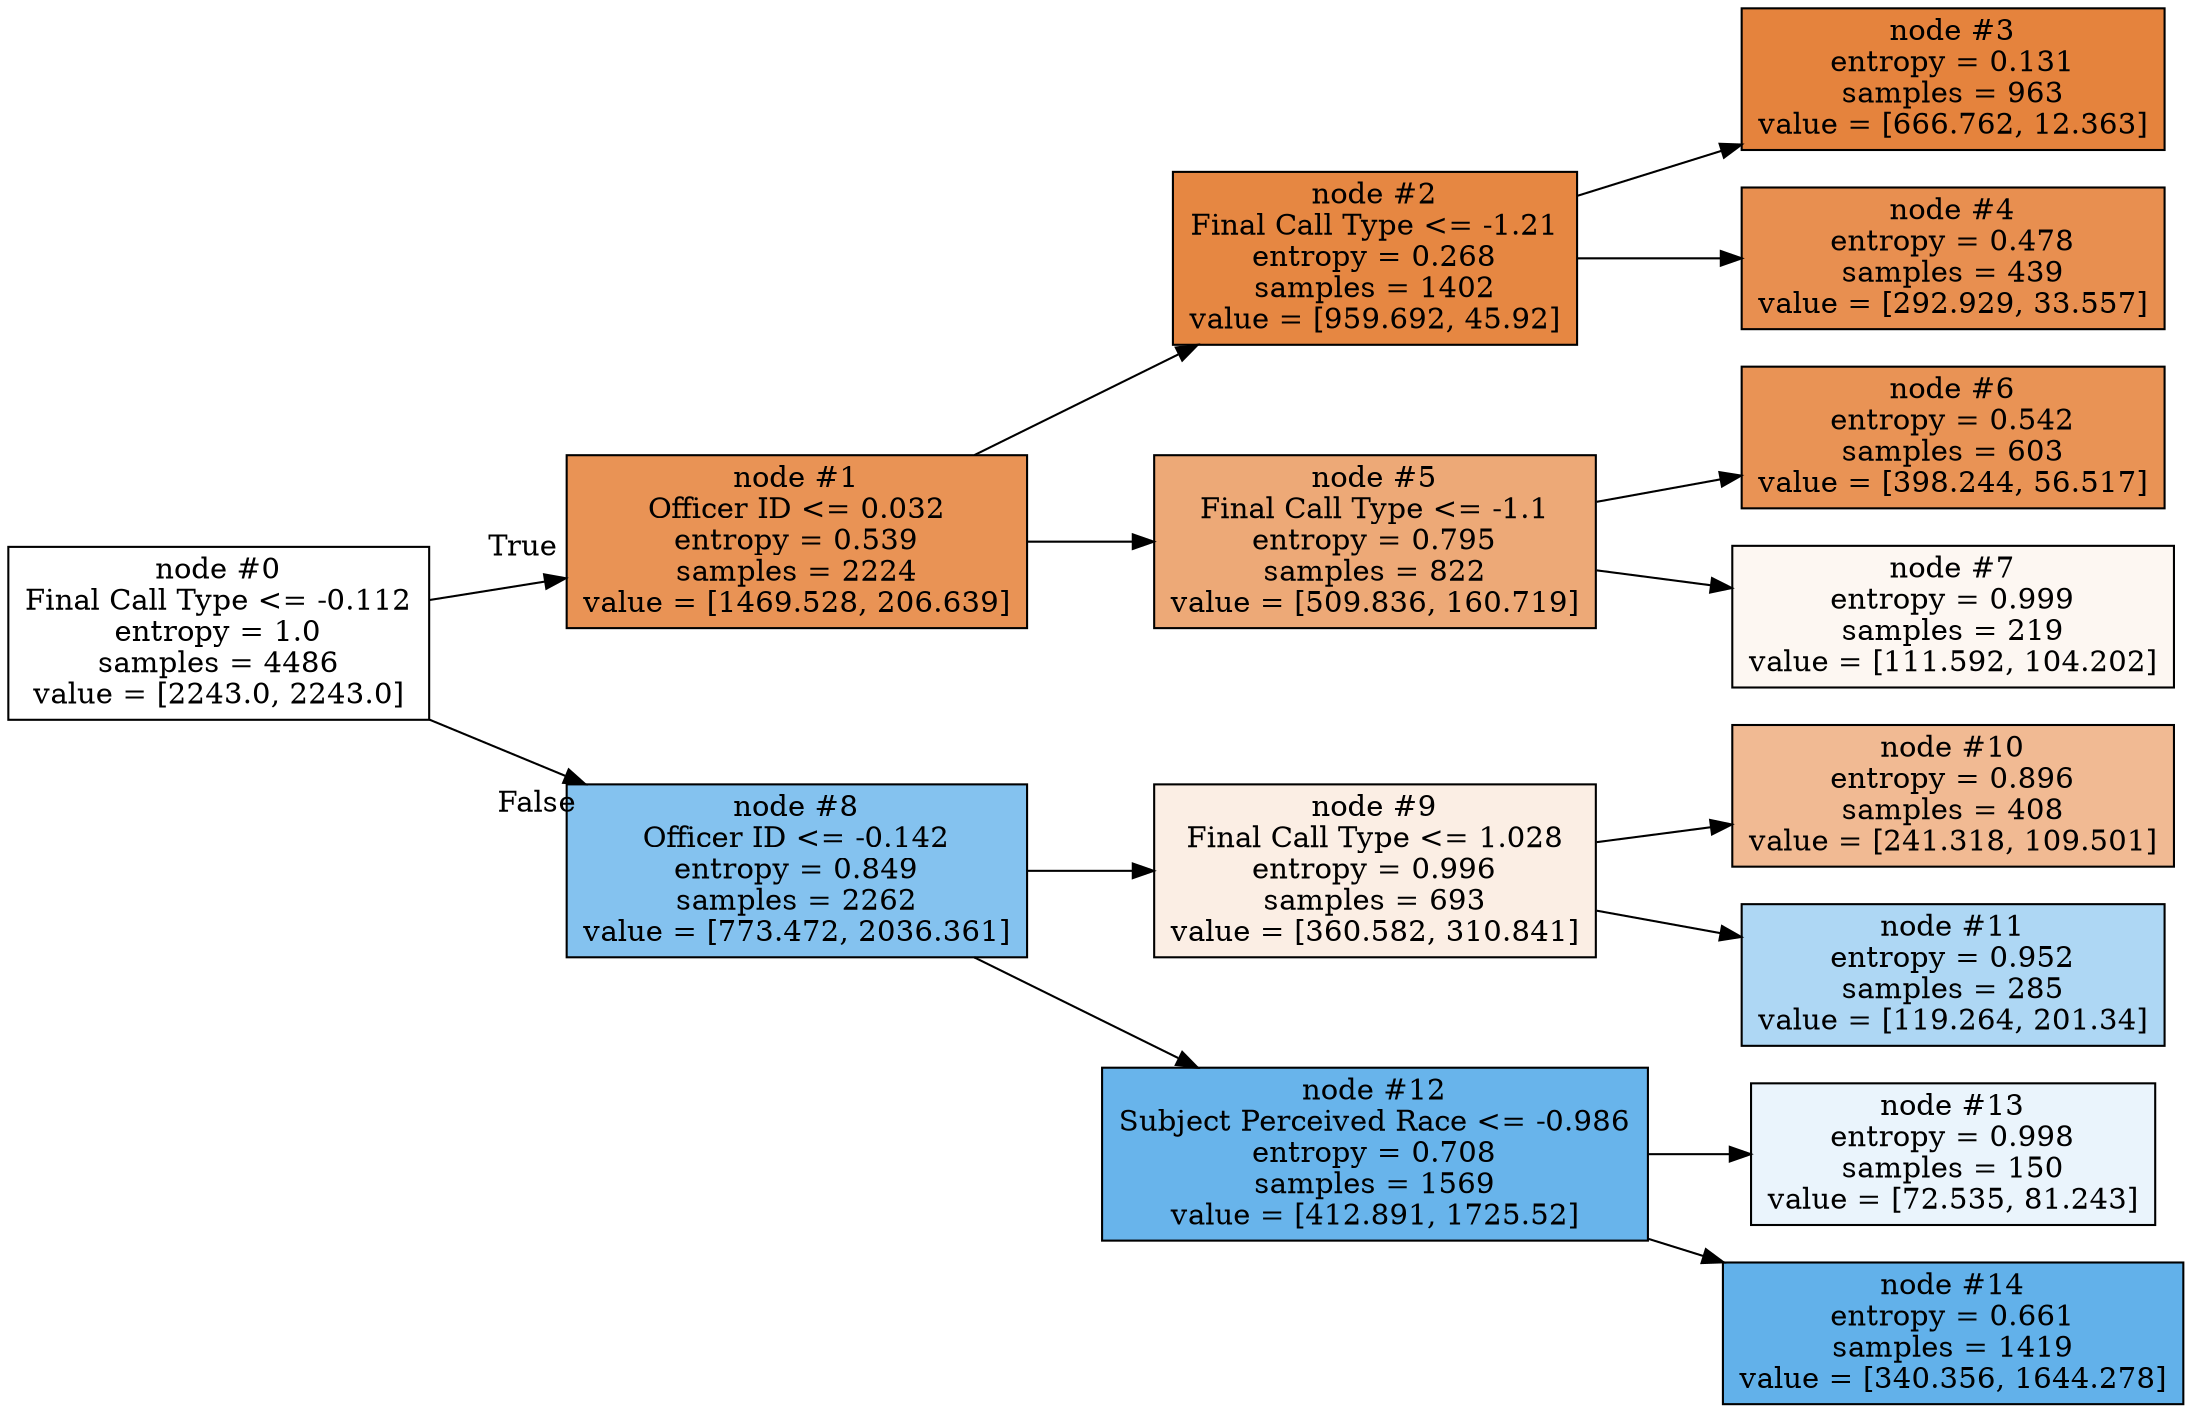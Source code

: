 digraph Tree {
node [shape=box, style="filled", color="black"] ;
graph [ranksep=equally, splines=polyline] ;
rankdir=LR ;
0 [label="node #0\nFinal Call Type <= -0.112\nentropy = 1.0\nsamples = 4486\nvalue = [2243.0, 2243.0]", fillcolor="#ffffff"] ;
1 [label="node #1\nOfficer ID <= 0.032\nentropy = 0.539\nsamples = 2224\nvalue = [1469.528, 206.639]", fillcolor="#e99355"] ;
0 -> 1 [labeldistance=2.5, labelangle=-45, headlabel="True"] ;
2 [label="node #2\nFinal Call Type <= -1.21\nentropy = 0.268\nsamples = 1402\nvalue = [959.692, 45.92]", fillcolor="#e68742"] ;
1 -> 2 ;
3 [label="node #3\nentropy = 0.131\nsamples = 963\nvalue = [666.762, 12.363]", fillcolor="#e5833d"] ;
2 -> 3 ;
4 [label="node #4\nentropy = 0.478\nsamples = 439\nvalue = [292.929, 33.557]", fillcolor="#e88f50"] ;
2 -> 4 ;
5 [label="node #5\nFinal Call Type <= -1.1\nentropy = 0.795\nsamples = 822\nvalue = [509.836, 160.719]", fillcolor="#eda977"] ;
1 -> 5 ;
6 [label="node #6\nentropy = 0.542\nsamples = 603\nvalue = [398.244, 56.517]", fillcolor="#e99355"] ;
5 -> 6 ;
7 [label="node #7\nentropy = 0.999\nsamples = 219\nvalue = [111.592, 104.202]", fillcolor="#fdf7f2"] ;
5 -> 7 ;
8 [label="node #8\nOfficer ID <= -0.142\nentropy = 0.849\nsamples = 2262\nvalue = [773.472, 2036.361]", fillcolor="#84c2ef"] ;
0 -> 8 [labeldistance=2.5, labelangle=45, headlabel="False"] ;
9 [label="node #9\nFinal Call Type <= 1.028\nentropy = 0.996\nsamples = 693\nvalue = [360.582, 310.841]", fillcolor="#fbeee4"] ;
8 -> 9 ;
10 [label="node #10\nentropy = 0.896\nsamples = 408\nvalue = [241.318, 109.501]", fillcolor="#f1ba93"] ;
9 -> 10 ;
11 [label="node #11\nentropy = 0.952\nsamples = 285\nvalue = [119.264, 201.34]", fillcolor="#aed7f4"] ;
9 -> 11 ;
12 [label="node #12\nSubject Perceived Race <= -0.986\nentropy = 0.708\nsamples = 1569\nvalue = [412.891, 1725.52]", fillcolor="#68b4eb"] ;
8 -> 12 ;
13 [label="node #13\nentropy = 0.998\nsamples = 150\nvalue = [72.535, 81.243]", fillcolor="#eaf4fc"] ;
12 -> 13 ;
14 [label="node #14\nentropy = 0.661\nsamples = 1419\nvalue = [340.356, 1644.278]", fillcolor="#62b1ea"] ;
12 -> 14 ;
{rank=same ; 0} ;
{rank=same ; 1; 8} ;
{rank=same ; 2; 5; 9; 12} ;
{rank=same ; 3; 4; 6; 7; 10; 11; 13; 14} ;
}